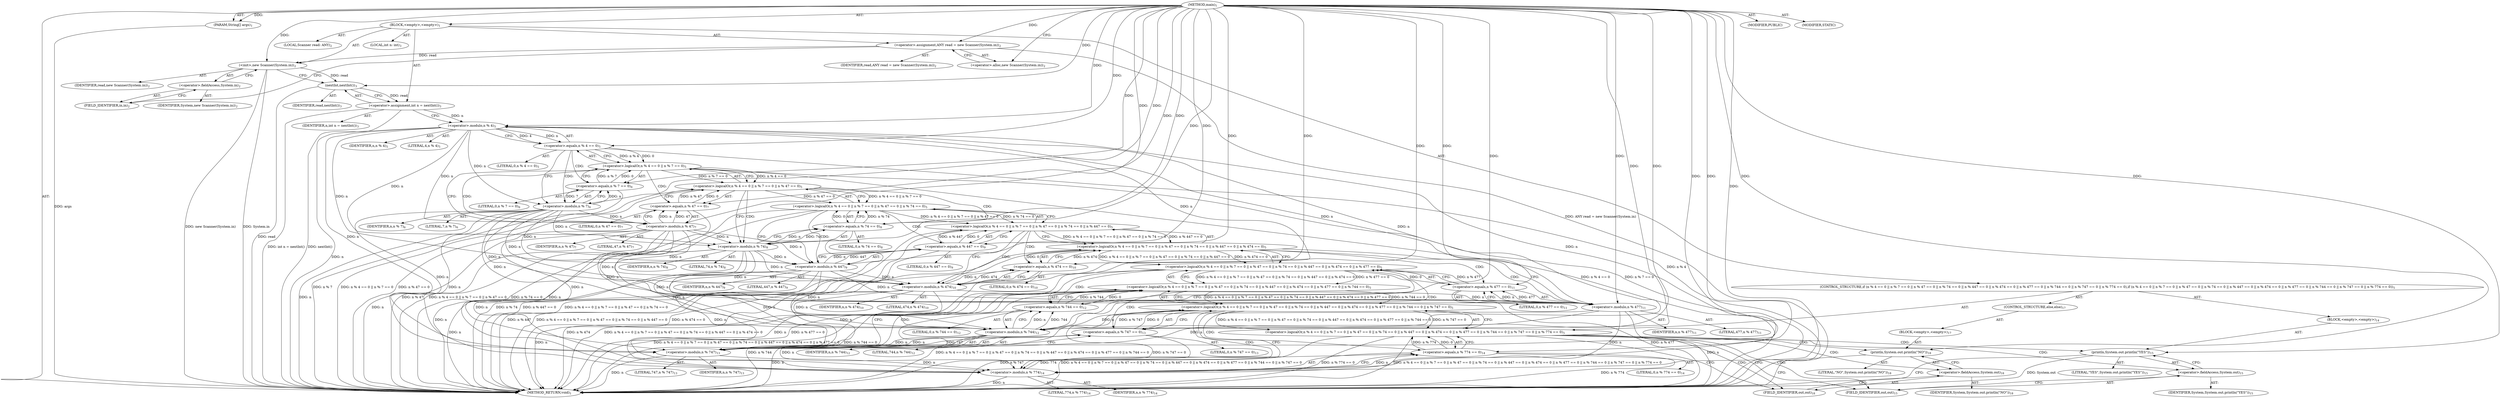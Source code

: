 digraph "main" {  
"19" [label = <(METHOD,main)<SUB>1</SUB>> ]
"20" [label = <(PARAM,String[] args)<SUB>1</SUB>> ]
"21" [label = <(BLOCK,&lt;empty&gt;,&lt;empty&gt;)<SUB>1</SUB>> ]
"4" [label = <(LOCAL,Scanner read: ANY)<SUB>2</SUB>> ]
"22" [label = <(&lt;operator&gt;.assignment,ANY read = new Scanner(System.in))<SUB>2</SUB>> ]
"23" [label = <(IDENTIFIER,read,ANY read = new Scanner(System.in))<SUB>2</SUB>> ]
"24" [label = <(&lt;operator&gt;.alloc,new Scanner(System.in))<SUB>2</SUB>> ]
"25" [label = <(&lt;init&gt;,new Scanner(System.in))<SUB>2</SUB>> ]
"3" [label = <(IDENTIFIER,read,new Scanner(System.in))<SUB>2</SUB>> ]
"26" [label = <(&lt;operator&gt;.fieldAccess,System.in)<SUB>2</SUB>> ]
"27" [label = <(IDENTIFIER,System,new Scanner(System.in))<SUB>2</SUB>> ]
"28" [label = <(FIELD_IDENTIFIER,in,in)<SUB>2</SUB>> ]
"29" [label = <(LOCAL,int n: int)<SUB>3</SUB>> ]
"30" [label = <(&lt;operator&gt;.assignment,int n = nextInt())<SUB>3</SUB>> ]
"31" [label = <(IDENTIFIER,n,int n = nextInt())<SUB>3</SUB>> ]
"32" [label = <(nextInt,nextInt())<SUB>3</SUB>> ]
"33" [label = <(IDENTIFIER,read,nextInt())<SUB>3</SUB>> ]
"34" [label = <(CONTROL_STRUCTURE,if (n % 4 == 0 || n % 7 == 0 || n % 47 == 0 || n % 74 == 0 || n % 447 == 0 || n % 474 == 0 || n % 477 == 0 || n % 744 == 0 || n % 747 == 0 || n % 774 == 0),if (n % 4 == 0 || n % 7 == 0 || n % 47 == 0 || n % 74 == 0 || n % 447 == 0 || n % 474 == 0 || n % 477 == 0 || n % 744 == 0 || n % 747 == 0 || n % 774 == 0))<SUB>5</SUB>> ]
"35" [label = <(&lt;operator&gt;.logicalOr,n % 4 == 0 || n % 7 == 0 || n % 47 == 0 || n % 74 == 0 || n % 447 == 0 || n % 474 == 0 || n % 477 == 0 || n % 744 == 0 || n % 747 == 0 || n % 774 == 0)<SUB>5</SUB>> ]
"36" [label = <(&lt;operator&gt;.logicalOr,n % 4 == 0 || n % 7 == 0 || n % 47 == 0 || n % 74 == 0 || n % 447 == 0 || n % 474 == 0 || n % 477 == 0 || n % 744 == 0 || n % 747 == 0)<SUB>5</SUB>> ]
"37" [label = <(&lt;operator&gt;.logicalOr,n % 4 == 0 || n % 7 == 0 || n % 47 == 0 || n % 74 == 0 || n % 447 == 0 || n % 474 == 0 || n % 477 == 0 || n % 744 == 0)<SUB>5</SUB>> ]
"38" [label = <(&lt;operator&gt;.logicalOr,n % 4 == 0 || n % 7 == 0 || n % 47 == 0 || n % 74 == 0 || n % 447 == 0 || n % 474 == 0 || n % 477 == 0)<SUB>5</SUB>> ]
"39" [label = <(&lt;operator&gt;.logicalOr,n % 4 == 0 || n % 7 == 0 || n % 47 == 0 || n % 74 == 0 || n % 447 == 0 || n % 474 == 0)<SUB>5</SUB>> ]
"40" [label = <(&lt;operator&gt;.logicalOr,n % 4 == 0 || n % 7 == 0 || n % 47 == 0 || n % 74 == 0 || n % 447 == 0)<SUB>5</SUB>> ]
"41" [label = <(&lt;operator&gt;.logicalOr,n % 4 == 0 || n % 7 == 0 || n % 47 == 0 || n % 74 == 0)<SUB>5</SUB>> ]
"42" [label = <(&lt;operator&gt;.logicalOr,n % 4 == 0 || n % 7 == 0 || n % 47 == 0)<SUB>5</SUB>> ]
"43" [label = <(&lt;operator&gt;.logicalOr,n % 4 == 0 || n % 7 == 0)<SUB>5</SUB>> ]
"44" [label = <(&lt;operator&gt;.equals,n % 4 == 0)<SUB>5</SUB>> ]
"45" [label = <(&lt;operator&gt;.modulo,n % 4)<SUB>5</SUB>> ]
"46" [label = <(IDENTIFIER,n,n % 4)<SUB>5</SUB>> ]
"47" [label = <(LITERAL,4,n % 4)<SUB>5</SUB>> ]
"48" [label = <(LITERAL,0,n % 4 == 0)<SUB>5</SUB>> ]
"49" [label = <(&lt;operator&gt;.equals,n % 7 == 0)<SUB>6</SUB>> ]
"50" [label = <(&lt;operator&gt;.modulo,n % 7)<SUB>6</SUB>> ]
"51" [label = <(IDENTIFIER,n,n % 7)<SUB>6</SUB>> ]
"52" [label = <(LITERAL,7,n % 7)<SUB>6</SUB>> ]
"53" [label = <(LITERAL,0,n % 7 == 0)<SUB>6</SUB>> ]
"54" [label = <(&lt;operator&gt;.equals,n % 47 == 0)<SUB>7</SUB>> ]
"55" [label = <(&lt;operator&gt;.modulo,n % 47)<SUB>7</SUB>> ]
"56" [label = <(IDENTIFIER,n,n % 47)<SUB>7</SUB>> ]
"57" [label = <(LITERAL,47,n % 47)<SUB>7</SUB>> ]
"58" [label = <(LITERAL,0,n % 47 == 0)<SUB>7</SUB>> ]
"59" [label = <(&lt;operator&gt;.equals,n % 74 == 0)<SUB>8</SUB>> ]
"60" [label = <(&lt;operator&gt;.modulo,n % 74)<SUB>8</SUB>> ]
"61" [label = <(IDENTIFIER,n,n % 74)<SUB>8</SUB>> ]
"62" [label = <(LITERAL,74,n % 74)<SUB>8</SUB>> ]
"63" [label = <(LITERAL,0,n % 74 == 0)<SUB>8</SUB>> ]
"64" [label = <(&lt;operator&gt;.equals,n % 447 == 0)<SUB>9</SUB>> ]
"65" [label = <(&lt;operator&gt;.modulo,n % 447)<SUB>9</SUB>> ]
"66" [label = <(IDENTIFIER,n,n % 447)<SUB>9</SUB>> ]
"67" [label = <(LITERAL,447,n % 447)<SUB>9</SUB>> ]
"68" [label = <(LITERAL,0,n % 447 == 0)<SUB>9</SUB>> ]
"69" [label = <(&lt;operator&gt;.equals,n % 474 == 0)<SUB>10</SUB>> ]
"70" [label = <(&lt;operator&gt;.modulo,n % 474)<SUB>10</SUB>> ]
"71" [label = <(IDENTIFIER,n,n % 474)<SUB>10</SUB>> ]
"72" [label = <(LITERAL,474,n % 474)<SUB>10</SUB>> ]
"73" [label = <(LITERAL,0,n % 474 == 0)<SUB>10</SUB>> ]
"74" [label = <(&lt;operator&gt;.equals,n % 477 == 0)<SUB>11</SUB>> ]
"75" [label = <(&lt;operator&gt;.modulo,n % 477)<SUB>11</SUB>> ]
"76" [label = <(IDENTIFIER,n,n % 477)<SUB>11</SUB>> ]
"77" [label = <(LITERAL,477,n % 477)<SUB>11</SUB>> ]
"78" [label = <(LITERAL,0,n % 477 == 0)<SUB>11</SUB>> ]
"79" [label = <(&lt;operator&gt;.equals,n % 744 == 0)<SUB>12</SUB>> ]
"80" [label = <(&lt;operator&gt;.modulo,n % 744)<SUB>12</SUB>> ]
"81" [label = <(IDENTIFIER,n,n % 744)<SUB>12</SUB>> ]
"82" [label = <(LITERAL,744,n % 744)<SUB>12</SUB>> ]
"83" [label = <(LITERAL,0,n % 744 == 0)<SUB>12</SUB>> ]
"84" [label = <(&lt;operator&gt;.equals,n % 747 == 0)<SUB>13</SUB>> ]
"85" [label = <(&lt;operator&gt;.modulo,n % 747)<SUB>13</SUB>> ]
"86" [label = <(IDENTIFIER,n,n % 747)<SUB>13</SUB>> ]
"87" [label = <(LITERAL,747,n % 747)<SUB>13</SUB>> ]
"88" [label = <(LITERAL,0,n % 747 == 0)<SUB>13</SUB>> ]
"89" [label = <(&lt;operator&gt;.equals,n % 774 == 0)<SUB>14</SUB>> ]
"90" [label = <(&lt;operator&gt;.modulo,n % 774)<SUB>14</SUB>> ]
"91" [label = <(IDENTIFIER,n,n % 774)<SUB>14</SUB>> ]
"92" [label = <(LITERAL,774,n % 774)<SUB>14</SUB>> ]
"93" [label = <(LITERAL,0,n % 774 == 0)<SUB>14</SUB>> ]
"94" [label = <(BLOCK,&lt;empty&gt;,&lt;empty&gt;)<SUB>14</SUB>> ]
"95" [label = <(println,System.out.println(&quot;YES&quot;))<SUB>15</SUB>> ]
"96" [label = <(&lt;operator&gt;.fieldAccess,System.out)<SUB>15</SUB>> ]
"97" [label = <(IDENTIFIER,System,System.out.println(&quot;YES&quot;))<SUB>15</SUB>> ]
"98" [label = <(FIELD_IDENTIFIER,out,out)<SUB>15</SUB>> ]
"99" [label = <(LITERAL,&quot;YES&quot;,System.out.println(&quot;YES&quot;))<SUB>15</SUB>> ]
"100" [label = <(CONTROL_STRUCTURE,else,else)<SUB>17</SUB>> ]
"101" [label = <(BLOCK,&lt;empty&gt;,&lt;empty&gt;)<SUB>17</SUB>> ]
"102" [label = <(println,System.out.println(&quot;NO&quot;))<SUB>18</SUB>> ]
"103" [label = <(&lt;operator&gt;.fieldAccess,System.out)<SUB>18</SUB>> ]
"104" [label = <(IDENTIFIER,System,System.out.println(&quot;NO&quot;))<SUB>18</SUB>> ]
"105" [label = <(FIELD_IDENTIFIER,out,out)<SUB>18</SUB>> ]
"106" [label = <(LITERAL,&quot;NO&quot;,System.out.println(&quot;NO&quot;))<SUB>18</SUB>> ]
"107" [label = <(MODIFIER,PUBLIC)> ]
"108" [label = <(MODIFIER,STATIC)> ]
"109" [label = <(METHOD_RETURN,void)<SUB>1</SUB>> ]
  "19" -> "20"  [ label = "AST: "] 
  "19" -> "21"  [ label = "AST: "] 
  "19" -> "107"  [ label = "AST: "] 
  "19" -> "108"  [ label = "AST: "] 
  "19" -> "109"  [ label = "AST: "] 
  "21" -> "4"  [ label = "AST: "] 
  "21" -> "22"  [ label = "AST: "] 
  "21" -> "25"  [ label = "AST: "] 
  "21" -> "29"  [ label = "AST: "] 
  "21" -> "30"  [ label = "AST: "] 
  "21" -> "34"  [ label = "AST: "] 
  "22" -> "23"  [ label = "AST: "] 
  "22" -> "24"  [ label = "AST: "] 
  "25" -> "3"  [ label = "AST: "] 
  "25" -> "26"  [ label = "AST: "] 
  "26" -> "27"  [ label = "AST: "] 
  "26" -> "28"  [ label = "AST: "] 
  "30" -> "31"  [ label = "AST: "] 
  "30" -> "32"  [ label = "AST: "] 
  "32" -> "33"  [ label = "AST: "] 
  "34" -> "35"  [ label = "AST: "] 
  "34" -> "94"  [ label = "AST: "] 
  "34" -> "100"  [ label = "AST: "] 
  "35" -> "36"  [ label = "AST: "] 
  "35" -> "89"  [ label = "AST: "] 
  "36" -> "37"  [ label = "AST: "] 
  "36" -> "84"  [ label = "AST: "] 
  "37" -> "38"  [ label = "AST: "] 
  "37" -> "79"  [ label = "AST: "] 
  "38" -> "39"  [ label = "AST: "] 
  "38" -> "74"  [ label = "AST: "] 
  "39" -> "40"  [ label = "AST: "] 
  "39" -> "69"  [ label = "AST: "] 
  "40" -> "41"  [ label = "AST: "] 
  "40" -> "64"  [ label = "AST: "] 
  "41" -> "42"  [ label = "AST: "] 
  "41" -> "59"  [ label = "AST: "] 
  "42" -> "43"  [ label = "AST: "] 
  "42" -> "54"  [ label = "AST: "] 
  "43" -> "44"  [ label = "AST: "] 
  "43" -> "49"  [ label = "AST: "] 
  "44" -> "45"  [ label = "AST: "] 
  "44" -> "48"  [ label = "AST: "] 
  "45" -> "46"  [ label = "AST: "] 
  "45" -> "47"  [ label = "AST: "] 
  "49" -> "50"  [ label = "AST: "] 
  "49" -> "53"  [ label = "AST: "] 
  "50" -> "51"  [ label = "AST: "] 
  "50" -> "52"  [ label = "AST: "] 
  "54" -> "55"  [ label = "AST: "] 
  "54" -> "58"  [ label = "AST: "] 
  "55" -> "56"  [ label = "AST: "] 
  "55" -> "57"  [ label = "AST: "] 
  "59" -> "60"  [ label = "AST: "] 
  "59" -> "63"  [ label = "AST: "] 
  "60" -> "61"  [ label = "AST: "] 
  "60" -> "62"  [ label = "AST: "] 
  "64" -> "65"  [ label = "AST: "] 
  "64" -> "68"  [ label = "AST: "] 
  "65" -> "66"  [ label = "AST: "] 
  "65" -> "67"  [ label = "AST: "] 
  "69" -> "70"  [ label = "AST: "] 
  "69" -> "73"  [ label = "AST: "] 
  "70" -> "71"  [ label = "AST: "] 
  "70" -> "72"  [ label = "AST: "] 
  "74" -> "75"  [ label = "AST: "] 
  "74" -> "78"  [ label = "AST: "] 
  "75" -> "76"  [ label = "AST: "] 
  "75" -> "77"  [ label = "AST: "] 
  "79" -> "80"  [ label = "AST: "] 
  "79" -> "83"  [ label = "AST: "] 
  "80" -> "81"  [ label = "AST: "] 
  "80" -> "82"  [ label = "AST: "] 
  "84" -> "85"  [ label = "AST: "] 
  "84" -> "88"  [ label = "AST: "] 
  "85" -> "86"  [ label = "AST: "] 
  "85" -> "87"  [ label = "AST: "] 
  "89" -> "90"  [ label = "AST: "] 
  "89" -> "93"  [ label = "AST: "] 
  "90" -> "91"  [ label = "AST: "] 
  "90" -> "92"  [ label = "AST: "] 
  "94" -> "95"  [ label = "AST: "] 
  "95" -> "96"  [ label = "AST: "] 
  "95" -> "99"  [ label = "AST: "] 
  "96" -> "97"  [ label = "AST: "] 
  "96" -> "98"  [ label = "AST: "] 
  "100" -> "101"  [ label = "AST: "] 
  "101" -> "102"  [ label = "AST: "] 
  "102" -> "103"  [ label = "AST: "] 
  "102" -> "106"  [ label = "AST: "] 
  "103" -> "104"  [ label = "AST: "] 
  "103" -> "105"  [ label = "AST: "] 
  "22" -> "28"  [ label = "CFG: "] 
  "25" -> "32"  [ label = "CFG: "] 
  "30" -> "45"  [ label = "CFG: "] 
  "24" -> "22"  [ label = "CFG: "] 
  "26" -> "25"  [ label = "CFG: "] 
  "32" -> "30"  [ label = "CFG: "] 
  "35" -> "98"  [ label = "CFG: "] 
  "35" -> "105"  [ label = "CFG: "] 
  "28" -> "26"  [ label = "CFG: "] 
  "36" -> "35"  [ label = "CFG: "] 
  "36" -> "90"  [ label = "CFG: "] 
  "89" -> "35"  [ label = "CFG: "] 
  "95" -> "109"  [ label = "CFG: "] 
  "37" -> "36"  [ label = "CFG: "] 
  "37" -> "85"  [ label = "CFG: "] 
  "84" -> "36"  [ label = "CFG: "] 
  "90" -> "89"  [ label = "CFG: "] 
  "96" -> "95"  [ label = "CFG: "] 
  "102" -> "109"  [ label = "CFG: "] 
  "38" -> "37"  [ label = "CFG: "] 
  "38" -> "80"  [ label = "CFG: "] 
  "79" -> "37"  [ label = "CFG: "] 
  "85" -> "84"  [ label = "CFG: "] 
  "98" -> "96"  [ label = "CFG: "] 
  "103" -> "102"  [ label = "CFG: "] 
  "39" -> "38"  [ label = "CFG: "] 
  "39" -> "75"  [ label = "CFG: "] 
  "74" -> "38"  [ label = "CFG: "] 
  "80" -> "79"  [ label = "CFG: "] 
  "105" -> "103"  [ label = "CFG: "] 
  "40" -> "39"  [ label = "CFG: "] 
  "40" -> "70"  [ label = "CFG: "] 
  "69" -> "39"  [ label = "CFG: "] 
  "75" -> "74"  [ label = "CFG: "] 
  "41" -> "40"  [ label = "CFG: "] 
  "41" -> "65"  [ label = "CFG: "] 
  "64" -> "40"  [ label = "CFG: "] 
  "70" -> "69"  [ label = "CFG: "] 
  "42" -> "41"  [ label = "CFG: "] 
  "42" -> "60"  [ label = "CFG: "] 
  "59" -> "41"  [ label = "CFG: "] 
  "65" -> "64"  [ label = "CFG: "] 
  "43" -> "42"  [ label = "CFG: "] 
  "43" -> "55"  [ label = "CFG: "] 
  "54" -> "42"  [ label = "CFG: "] 
  "60" -> "59"  [ label = "CFG: "] 
  "44" -> "43"  [ label = "CFG: "] 
  "44" -> "50"  [ label = "CFG: "] 
  "49" -> "43"  [ label = "CFG: "] 
  "55" -> "54"  [ label = "CFG: "] 
  "45" -> "44"  [ label = "CFG: "] 
  "50" -> "49"  [ label = "CFG: "] 
  "19" -> "24"  [ label = "CFG: "] 
  "20" -> "109"  [ label = "DDG: args"] 
  "22" -> "109"  [ label = "DDG: ANY read = new Scanner(System.in)"] 
  "25" -> "109"  [ label = "DDG: System.in"] 
  "25" -> "109"  [ label = "DDG: new Scanner(System.in)"] 
  "32" -> "109"  [ label = "DDG: read"] 
  "30" -> "109"  [ label = "DDG: nextInt()"] 
  "30" -> "109"  [ label = "DDG: int n = nextInt()"] 
  "45" -> "109"  [ label = "DDG: n"] 
  "44" -> "109"  [ label = "DDG: n % 4"] 
  "43" -> "109"  [ label = "DDG: n % 4 == 0"] 
  "50" -> "109"  [ label = "DDG: n"] 
  "49" -> "109"  [ label = "DDG: n % 7"] 
  "43" -> "109"  [ label = "DDG: n % 7 == 0"] 
  "42" -> "109"  [ label = "DDG: n % 4 == 0 || n % 7 == 0"] 
  "55" -> "109"  [ label = "DDG: n"] 
  "54" -> "109"  [ label = "DDG: n % 47"] 
  "42" -> "109"  [ label = "DDG: n % 47 == 0"] 
  "41" -> "109"  [ label = "DDG: n % 4 == 0 || n % 7 == 0 || n % 47 == 0"] 
  "60" -> "109"  [ label = "DDG: n"] 
  "59" -> "109"  [ label = "DDG: n % 74"] 
  "41" -> "109"  [ label = "DDG: n % 74 == 0"] 
  "40" -> "109"  [ label = "DDG: n % 4 == 0 || n % 7 == 0 || n % 47 == 0 || n % 74 == 0"] 
  "65" -> "109"  [ label = "DDG: n"] 
  "64" -> "109"  [ label = "DDG: n % 447"] 
  "40" -> "109"  [ label = "DDG: n % 447 == 0"] 
  "39" -> "109"  [ label = "DDG: n % 4 == 0 || n % 7 == 0 || n % 47 == 0 || n % 74 == 0 || n % 447 == 0"] 
  "70" -> "109"  [ label = "DDG: n"] 
  "69" -> "109"  [ label = "DDG: n % 474"] 
  "39" -> "109"  [ label = "DDG: n % 474 == 0"] 
  "38" -> "109"  [ label = "DDG: n % 4 == 0 || n % 7 == 0 || n % 47 == 0 || n % 74 == 0 || n % 447 == 0 || n % 474 == 0"] 
  "75" -> "109"  [ label = "DDG: n"] 
  "74" -> "109"  [ label = "DDG: n % 477"] 
  "38" -> "109"  [ label = "DDG: n % 477 == 0"] 
  "37" -> "109"  [ label = "DDG: n % 4 == 0 || n % 7 == 0 || n % 47 == 0 || n % 74 == 0 || n % 447 == 0 || n % 474 == 0 || n % 477 == 0"] 
  "80" -> "109"  [ label = "DDG: n"] 
  "79" -> "109"  [ label = "DDG: n % 744"] 
  "37" -> "109"  [ label = "DDG: n % 744 == 0"] 
  "36" -> "109"  [ label = "DDG: n % 4 == 0 || n % 7 == 0 || n % 47 == 0 || n % 74 == 0 || n % 447 == 0 || n % 474 == 0 || n % 477 == 0 || n % 744 == 0"] 
  "85" -> "109"  [ label = "DDG: n"] 
  "84" -> "109"  [ label = "DDG: n % 747"] 
  "36" -> "109"  [ label = "DDG: n % 747 == 0"] 
  "35" -> "109"  [ label = "DDG: n % 4 == 0 || n % 7 == 0 || n % 47 == 0 || n % 74 == 0 || n % 447 == 0 || n % 474 == 0 || n % 477 == 0 || n % 744 == 0 || n % 747 == 0"] 
  "90" -> "109"  [ label = "DDG: n"] 
  "89" -> "109"  [ label = "DDG: n % 774"] 
  "35" -> "109"  [ label = "DDG: n % 774 == 0"] 
  "35" -> "109"  [ label = "DDG: n % 4 == 0 || n % 7 == 0 || n % 47 == 0 || n % 74 == 0 || n % 447 == 0 || n % 474 == 0 || n % 477 == 0 || n % 744 == 0 || n % 747 == 0 || n % 774 == 0"] 
  "95" -> "109"  [ label = "DDG: System.out"] 
  "19" -> "20"  [ label = "DDG: "] 
  "19" -> "22"  [ label = "DDG: "] 
  "32" -> "30"  [ label = "DDG: read"] 
  "22" -> "25"  [ label = "DDG: read"] 
  "19" -> "25"  [ label = "DDG: "] 
  "25" -> "32"  [ label = "DDG: read"] 
  "19" -> "32"  [ label = "DDG: "] 
  "36" -> "35"  [ label = "DDG: n % 4 == 0 || n % 7 == 0 || n % 47 == 0 || n % 74 == 0 || n % 447 == 0 || n % 474 == 0 || n % 477 == 0 || n % 744 == 0"] 
  "36" -> "35"  [ label = "DDG: n % 747 == 0"] 
  "89" -> "35"  [ label = "DDG: n % 774"] 
  "89" -> "35"  [ label = "DDG: 0"] 
  "37" -> "36"  [ label = "DDG: n % 4 == 0 || n % 7 == 0 || n % 47 == 0 || n % 74 == 0 || n % 447 == 0 || n % 474 == 0 || n % 477 == 0"] 
  "37" -> "36"  [ label = "DDG: n % 744 == 0"] 
  "84" -> "36"  [ label = "DDG: n % 747"] 
  "84" -> "36"  [ label = "DDG: 0"] 
  "90" -> "89"  [ label = "DDG: n"] 
  "90" -> "89"  [ label = "DDG: 774"] 
  "19" -> "89"  [ label = "DDG: "] 
  "19" -> "95"  [ label = "DDG: "] 
  "38" -> "37"  [ label = "DDG: n % 4 == 0 || n % 7 == 0 || n % 47 == 0 || n % 74 == 0 || n % 447 == 0 || n % 474 == 0"] 
  "38" -> "37"  [ label = "DDG: n % 477 == 0"] 
  "79" -> "37"  [ label = "DDG: n % 744"] 
  "79" -> "37"  [ label = "DDG: 0"] 
  "85" -> "84"  [ label = "DDG: n"] 
  "85" -> "84"  [ label = "DDG: 747"] 
  "19" -> "84"  [ label = "DDG: "] 
  "45" -> "90"  [ label = "DDG: n"] 
  "50" -> "90"  [ label = "DDG: n"] 
  "55" -> "90"  [ label = "DDG: n"] 
  "60" -> "90"  [ label = "DDG: n"] 
  "65" -> "90"  [ label = "DDG: n"] 
  "70" -> "90"  [ label = "DDG: n"] 
  "75" -> "90"  [ label = "DDG: n"] 
  "80" -> "90"  [ label = "DDG: n"] 
  "85" -> "90"  [ label = "DDG: n"] 
  "19" -> "90"  [ label = "DDG: "] 
  "19" -> "102"  [ label = "DDG: "] 
  "39" -> "38"  [ label = "DDG: n % 4 == 0 || n % 7 == 0 || n % 47 == 0 || n % 74 == 0 || n % 447 == 0"] 
  "39" -> "38"  [ label = "DDG: n % 474 == 0"] 
  "74" -> "38"  [ label = "DDG: n % 477"] 
  "74" -> "38"  [ label = "DDG: 0"] 
  "80" -> "79"  [ label = "DDG: n"] 
  "80" -> "79"  [ label = "DDG: 744"] 
  "19" -> "79"  [ label = "DDG: "] 
  "45" -> "85"  [ label = "DDG: n"] 
  "50" -> "85"  [ label = "DDG: n"] 
  "55" -> "85"  [ label = "DDG: n"] 
  "60" -> "85"  [ label = "DDG: n"] 
  "65" -> "85"  [ label = "DDG: n"] 
  "70" -> "85"  [ label = "DDG: n"] 
  "75" -> "85"  [ label = "DDG: n"] 
  "80" -> "85"  [ label = "DDG: n"] 
  "19" -> "85"  [ label = "DDG: "] 
  "40" -> "39"  [ label = "DDG: n % 4 == 0 || n % 7 == 0 || n % 47 == 0 || n % 74 == 0"] 
  "40" -> "39"  [ label = "DDG: n % 447 == 0"] 
  "69" -> "39"  [ label = "DDG: n % 474"] 
  "69" -> "39"  [ label = "DDG: 0"] 
  "75" -> "74"  [ label = "DDG: n"] 
  "75" -> "74"  [ label = "DDG: 477"] 
  "19" -> "74"  [ label = "DDG: "] 
  "45" -> "80"  [ label = "DDG: n"] 
  "50" -> "80"  [ label = "DDG: n"] 
  "55" -> "80"  [ label = "DDG: n"] 
  "60" -> "80"  [ label = "DDG: n"] 
  "65" -> "80"  [ label = "DDG: n"] 
  "70" -> "80"  [ label = "DDG: n"] 
  "75" -> "80"  [ label = "DDG: n"] 
  "19" -> "80"  [ label = "DDG: "] 
  "41" -> "40"  [ label = "DDG: n % 4 == 0 || n % 7 == 0 || n % 47 == 0"] 
  "41" -> "40"  [ label = "DDG: n % 74 == 0"] 
  "64" -> "40"  [ label = "DDG: n % 447"] 
  "64" -> "40"  [ label = "DDG: 0"] 
  "70" -> "69"  [ label = "DDG: n"] 
  "70" -> "69"  [ label = "DDG: 474"] 
  "19" -> "69"  [ label = "DDG: "] 
  "45" -> "75"  [ label = "DDG: n"] 
  "50" -> "75"  [ label = "DDG: n"] 
  "55" -> "75"  [ label = "DDG: n"] 
  "60" -> "75"  [ label = "DDG: n"] 
  "65" -> "75"  [ label = "DDG: n"] 
  "70" -> "75"  [ label = "DDG: n"] 
  "19" -> "75"  [ label = "DDG: "] 
  "42" -> "41"  [ label = "DDG: n % 4 == 0 || n % 7 == 0"] 
  "42" -> "41"  [ label = "DDG: n % 47 == 0"] 
  "59" -> "41"  [ label = "DDG: n % 74"] 
  "59" -> "41"  [ label = "DDG: 0"] 
  "65" -> "64"  [ label = "DDG: n"] 
  "65" -> "64"  [ label = "DDG: 447"] 
  "19" -> "64"  [ label = "DDG: "] 
  "45" -> "70"  [ label = "DDG: n"] 
  "50" -> "70"  [ label = "DDG: n"] 
  "55" -> "70"  [ label = "DDG: n"] 
  "60" -> "70"  [ label = "DDG: n"] 
  "65" -> "70"  [ label = "DDG: n"] 
  "19" -> "70"  [ label = "DDG: "] 
  "43" -> "42"  [ label = "DDG: n % 4 == 0"] 
  "43" -> "42"  [ label = "DDG: n % 7 == 0"] 
  "54" -> "42"  [ label = "DDG: n % 47"] 
  "54" -> "42"  [ label = "DDG: 0"] 
  "60" -> "59"  [ label = "DDG: n"] 
  "60" -> "59"  [ label = "DDG: 74"] 
  "19" -> "59"  [ label = "DDG: "] 
  "45" -> "65"  [ label = "DDG: n"] 
  "50" -> "65"  [ label = "DDG: n"] 
  "55" -> "65"  [ label = "DDG: n"] 
  "60" -> "65"  [ label = "DDG: n"] 
  "19" -> "65"  [ label = "DDG: "] 
  "44" -> "43"  [ label = "DDG: n % 4"] 
  "44" -> "43"  [ label = "DDG: 0"] 
  "49" -> "43"  [ label = "DDG: n % 7"] 
  "49" -> "43"  [ label = "DDG: 0"] 
  "55" -> "54"  [ label = "DDG: n"] 
  "55" -> "54"  [ label = "DDG: 47"] 
  "19" -> "54"  [ label = "DDG: "] 
  "45" -> "60"  [ label = "DDG: n"] 
  "50" -> "60"  [ label = "DDG: n"] 
  "55" -> "60"  [ label = "DDG: n"] 
  "19" -> "60"  [ label = "DDG: "] 
  "45" -> "44"  [ label = "DDG: n"] 
  "45" -> "44"  [ label = "DDG: 4"] 
  "19" -> "44"  [ label = "DDG: "] 
  "50" -> "49"  [ label = "DDG: n"] 
  "50" -> "49"  [ label = "DDG: 7"] 
  "19" -> "49"  [ label = "DDG: "] 
  "45" -> "55"  [ label = "DDG: n"] 
  "50" -> "55"  [ label = "DDG: n"] 
  "19" -> "55"  [ label = "DDG: "] 
  "30" -> "45"  [ label = "DDG: n"] 
  "19" -> "45"  [ label = "DDG: "] 
  "45" -> "50"  [ label = "DDG: n"] 
  "19" -> "50"  [ label = "DDG: "] 
  "35" -> "96"  [ label = "CDG: "] 
  "35" -> "98"  [ label = "CDG: "] 
  "35" -> "102"  [ label = "CDG: "] 
  "35" -> "103"  [ label = "CDG: "] 
  "35" -> "95"  [ label = "CDG: "] 
  "35" -> "105"  [ label = "CDG: "] 
  "36" -> "89"  [ label = "CDG: "] 
  "36" -> "90"  [ label = "CDG: "] 
  "37" -> "84"  [ label = "CDG: "] 
  "37" -> "85"  [ label = "CDG: "] 
  "38" -> "79"  [ label = "CDG: "] 
  "38" -> "80"  [ label = "CDG: "] 
  "39" -> "75"  [ label = "CDG: "] 
  "39" -> "74"  [ label = "CDG: "] 
  "40" -> "69"  [ label = "CDG: "] 
  "40" -> "70"  [ label = "CDG: "] 
  "41" -> "64"  [ label = "CDG: "] 
  "41" -> "65"  [ label = "CDG: "] 
  "42" -> "60"  [ label = "CDG: "] 
  "42" -> "59"  [ label = "CDG: "] 
  "43" -> "54"  [ label = "CDG: "] 
  "43" -> "55"  [ label = "CDG: "] 
  "44" -> "49"  [ label = "CDG: "] 
  "44" -> "50"  [ label = "CDG: "] 
}
